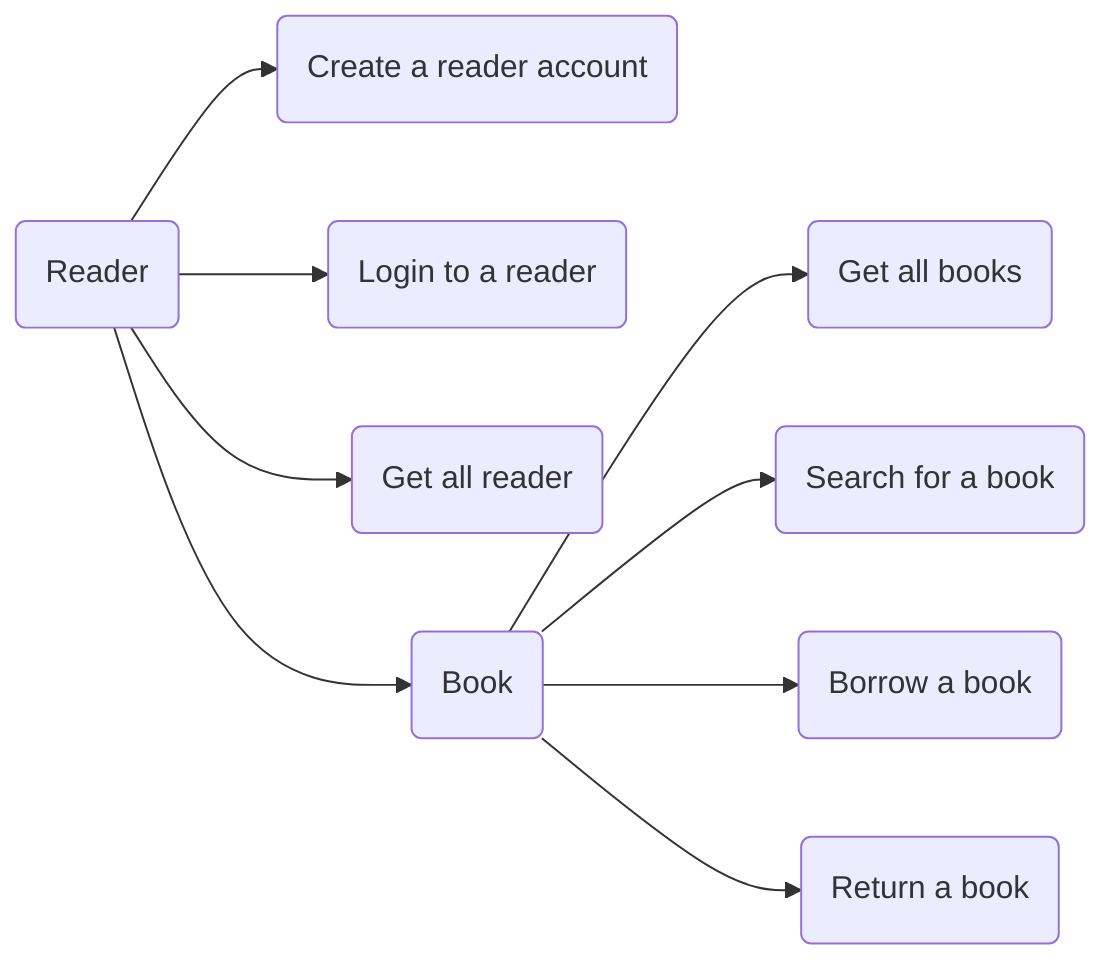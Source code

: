 %% Horizontal Use Case Diagram
graph LR


    B(Reader)
    B --> 1(Create a reader account)
    B --> 2(Login to a reader)
    B --> 3(Get all reader)
    B --> C

    C(Book) --> 4(Get all books)
    C --> 5(Search for a book)
    C --> 7(Borrow a book)
    C --> 8(Return a book)